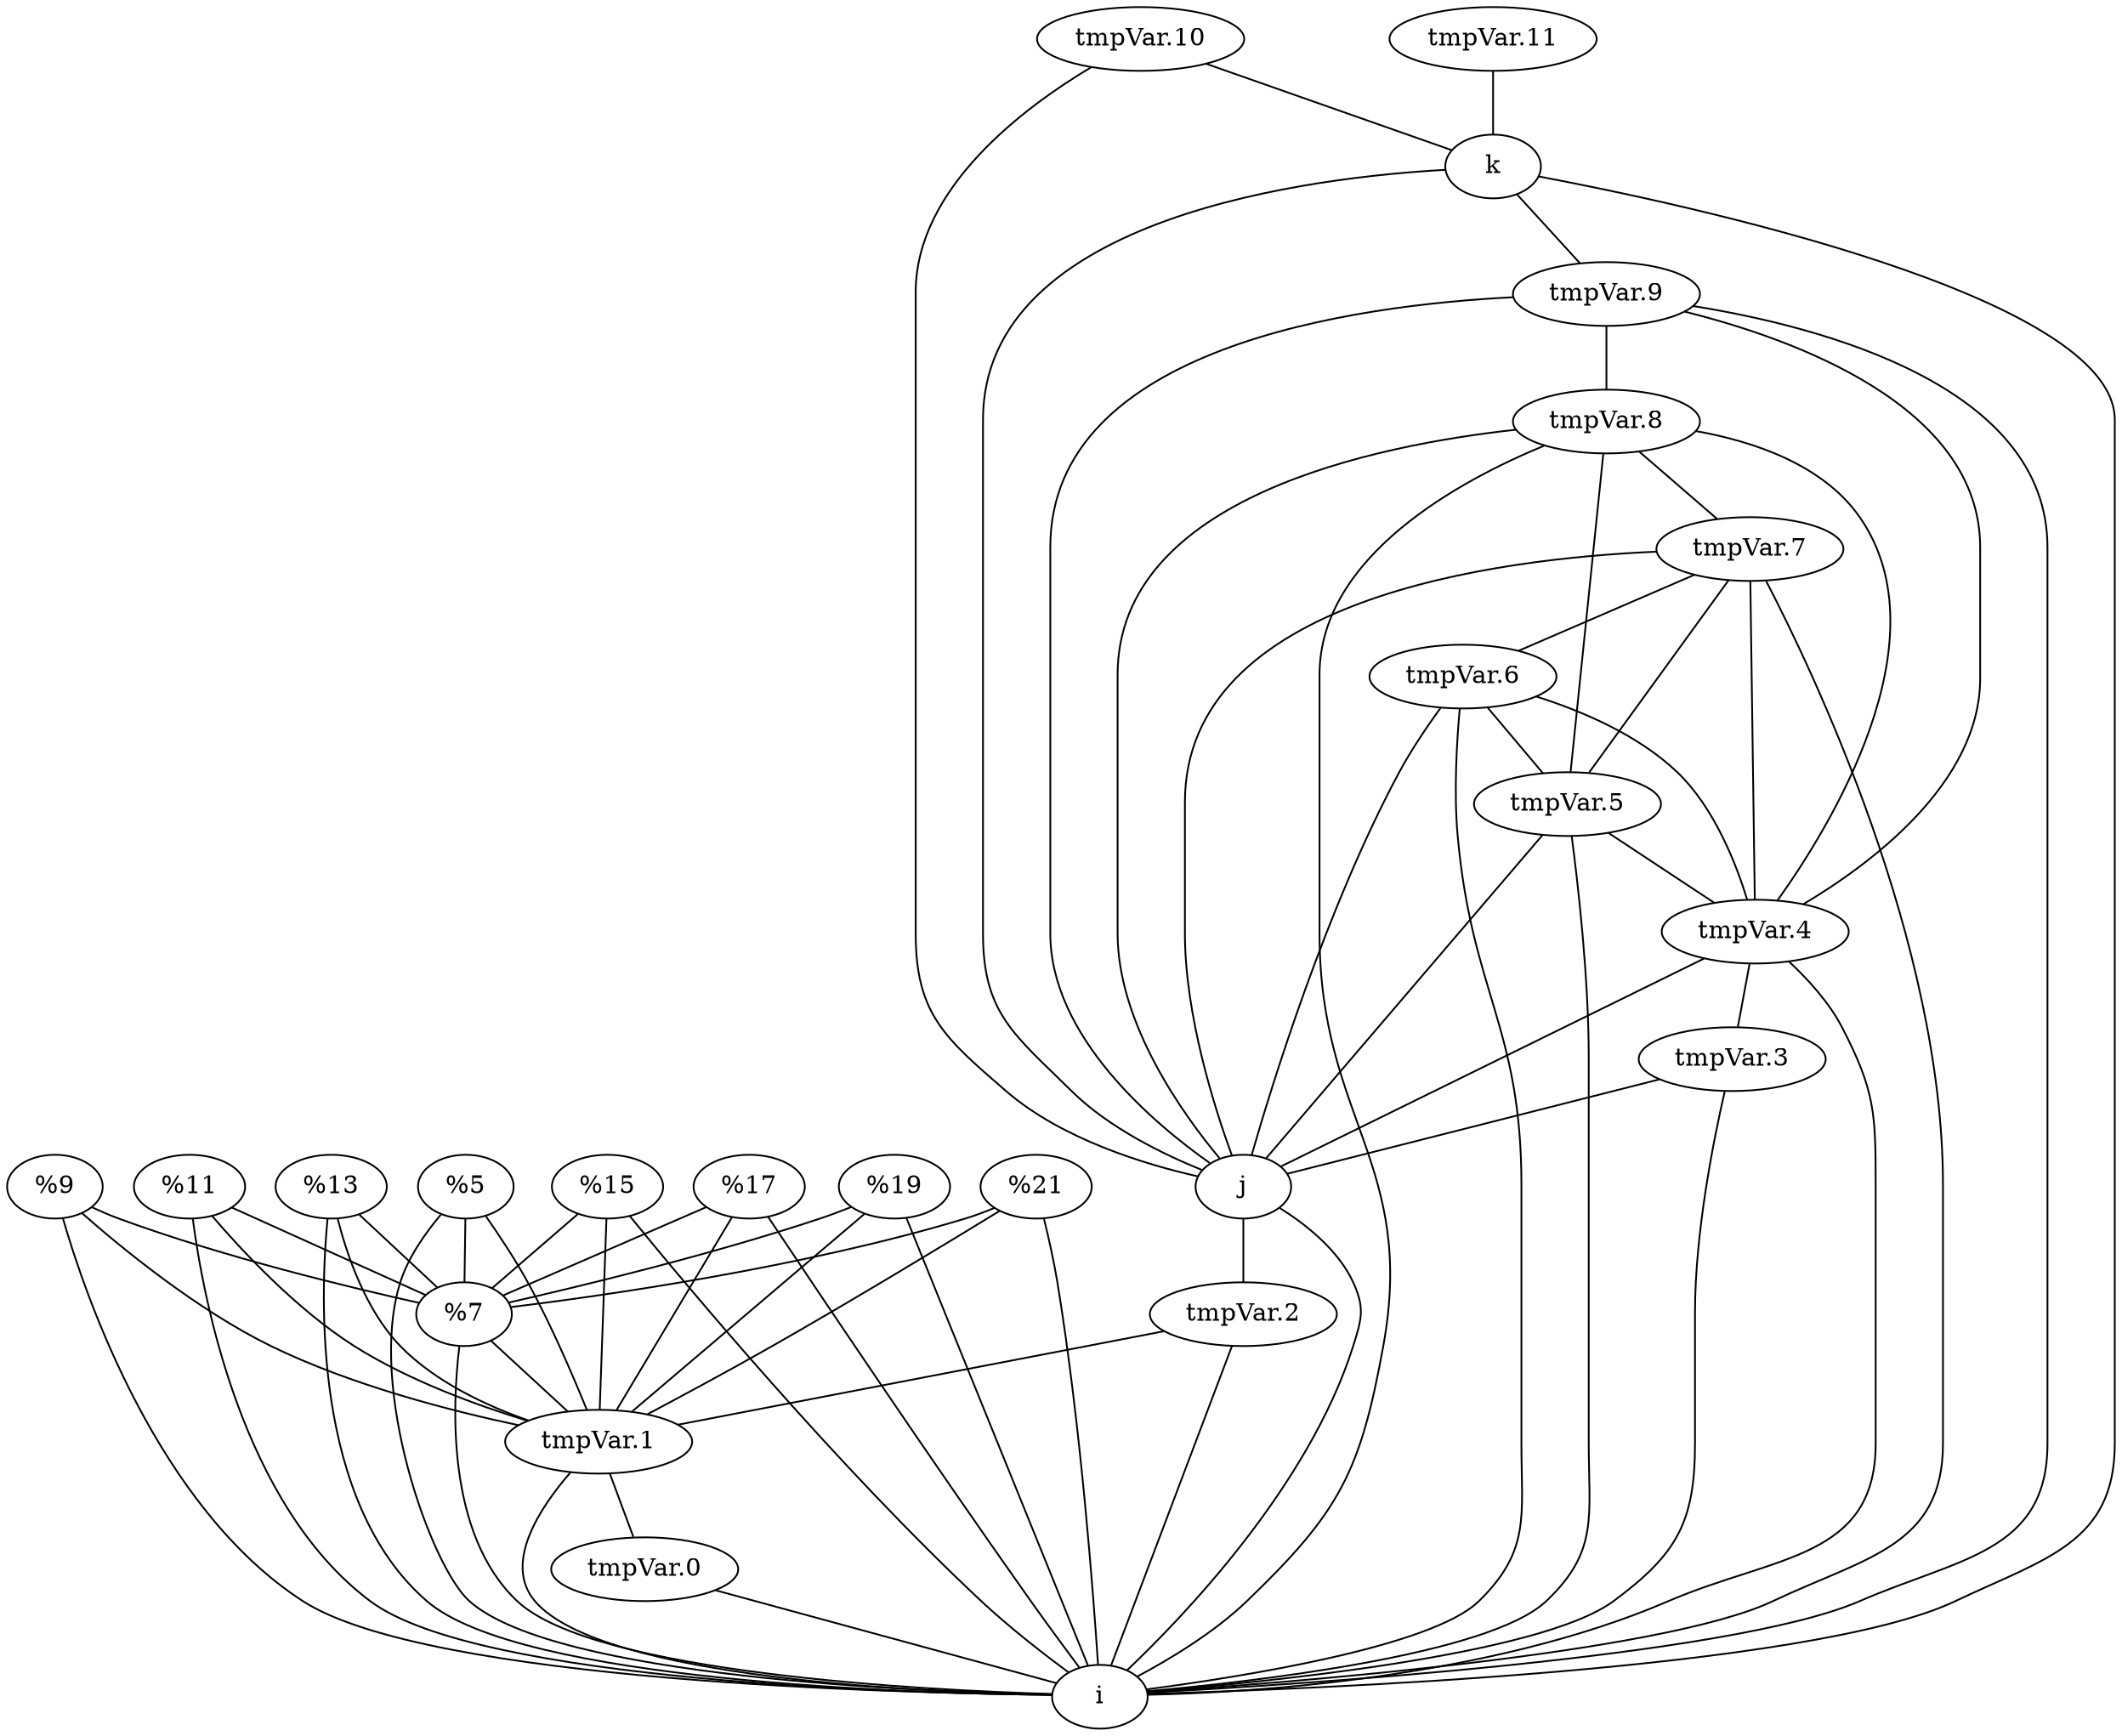 graph {
	"%rdi"
	"%rax"
	"%rsi"
	"%rcx"
	"%rdx"
	"%r9"
	"%r11"
	"%r8"
	"%r10"
	"tmpVar.0"
	i
	"tmpVar.1"
	"tmpVar.2"
	j
	"tmpVar.3"
	"tmpVar.4"
	"tmpVar.5"
	"tmpVar.6"
	"tmpVar.7"
	"tmpVar.8"
	"tmpVar.9"
	k
	"tmpVar.10"
	"tmpVar.11"
	"%rcx" -- "%rax" [len=1.5]
	"%rdx" -- "%rax" [len=1.5]
	"tmpVar.3" -- i [len=1.5]
	"%r10" -- "tmpVar.1" [len=1.5]
	j -- i [len=1.5]
	"tmpVar.3" -- j [len=1.5]
	"%r9" -- "%rax" [len=1.5]
	"tmpVar.7" -- i [len=1.5]
	"%r8" -- "%rax" [len=1.5]
	"tmpVar.7" -- j [len=1.5]
	"%r11" -- i [len=1.5]
	k -- "tmpVar.9" [len=1.5]
	"tmpVar.1" -- i [len=1.5]
	"%rdi" -- "%rax" [len=1.5]
	"%rsi" -- "%rax" [len=1.5]
	"%rcx" -- i [len=1.5]
	"%rdx" -- i [len=1.5]
	"%r11" -- "tmpVar.1" [len=1.5]
	"tmpVar.8" -- "tmpVar.5" [len=1.5]
	"%r9" -- i [len=1.5]
	"tmpVar.6" -- "tmpVar.5" [len=1.5]
	k -- j [len=1.5]
	"tmpVar.5" -- "tmpVar.4" [len=1.5]
	k -- i [len=1.5]
	"%rcx" -- "tmpVar.1" [len=1.5]
	"%r8" -- i [len=1.5]
	"%rdx" -- "tmpVar.1" [len=1.5]
	"tmpVar.8" -- "tmpVar.4" [len=1.5]
	"tmpVar.9" -- "tmpVar.8" [len=1.5]
	"tmpVar.10" -- j [len=1.5]
	"%rdi" -- i [len=1.5]
	"%r9" -- "tmpVar.1" [len=1.5]
	"tmpVar.6" -- "tmpVar.4" [len=1.5]
	"tmpVar.11" -- k [len=1.5]
	"%rsi" -- i [len=1.5]
	"%r8" -- "tmpVar.1" [len=1.5]
	"tmpVar.0" -- i [len=1.5]
	"tmpVar.9" -- "tmpVar.4" [len=1.5]
	"%r10" -- "%rax" [len=1.5]
	"%rdi" -- "tmpVar.1" [len=1.5]
	"%rsi" -- "tmpVar.1" [len=1.5]
	"tmpVar.2" -- i [len=1.5]
	j -- "tmpVar.2" [len=1.5]
	"tmpVar.5" -- j [len=1.5]
	"tmpVar.5" -- i [len=1.5]
	"tmpVar.7" -- "tmpVar.5" [len=1.5]
	"tmpVar.8" -- i [len=1.5]
	"tmpVar.8" -- j [len=1.5]
	"tmpVar.8" -- "tmpVar.7" [len=1.5]
	"tmpVar.1" -- "tmpVar.0" [len=1.5]
	"%rax" -- i [len=1.5]
	"tmpVar.6" -- i [len=1.5]
	"tmpVar.2" -- "tmpVar.1" [len=1.5]
	"tmpVar.10" -- k [len=1.5]
	"tmpVar.4" -- i [len=1.5]
	"tmpVar.6" -- j [len=1.5]
	"tmpVar.7" -- "tmpVar.6" [len=1.5]
	"tmpVar.4" -- "tmpVar.3" [len=1.5]
	"tmpVar.4" -- j [len=1.5]
	"%r11" -- "%rax" [len=1.5]
	"tmpVar.9" -- i [len=1.5]
	"%rax" -- "tmpVar.1" [len=1.5]
	"tmpVar.9" -- j [len=1.5]
	"%r10" -- i [len=1.5]
	"tmpVar.7" -- "tmpVar.4" [len=1.5]
}
